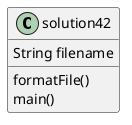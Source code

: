 @startuml
'https://plantuml.com/class-diagram





class solution42 {
formatFile()
String filename
main()

}


@enduml
